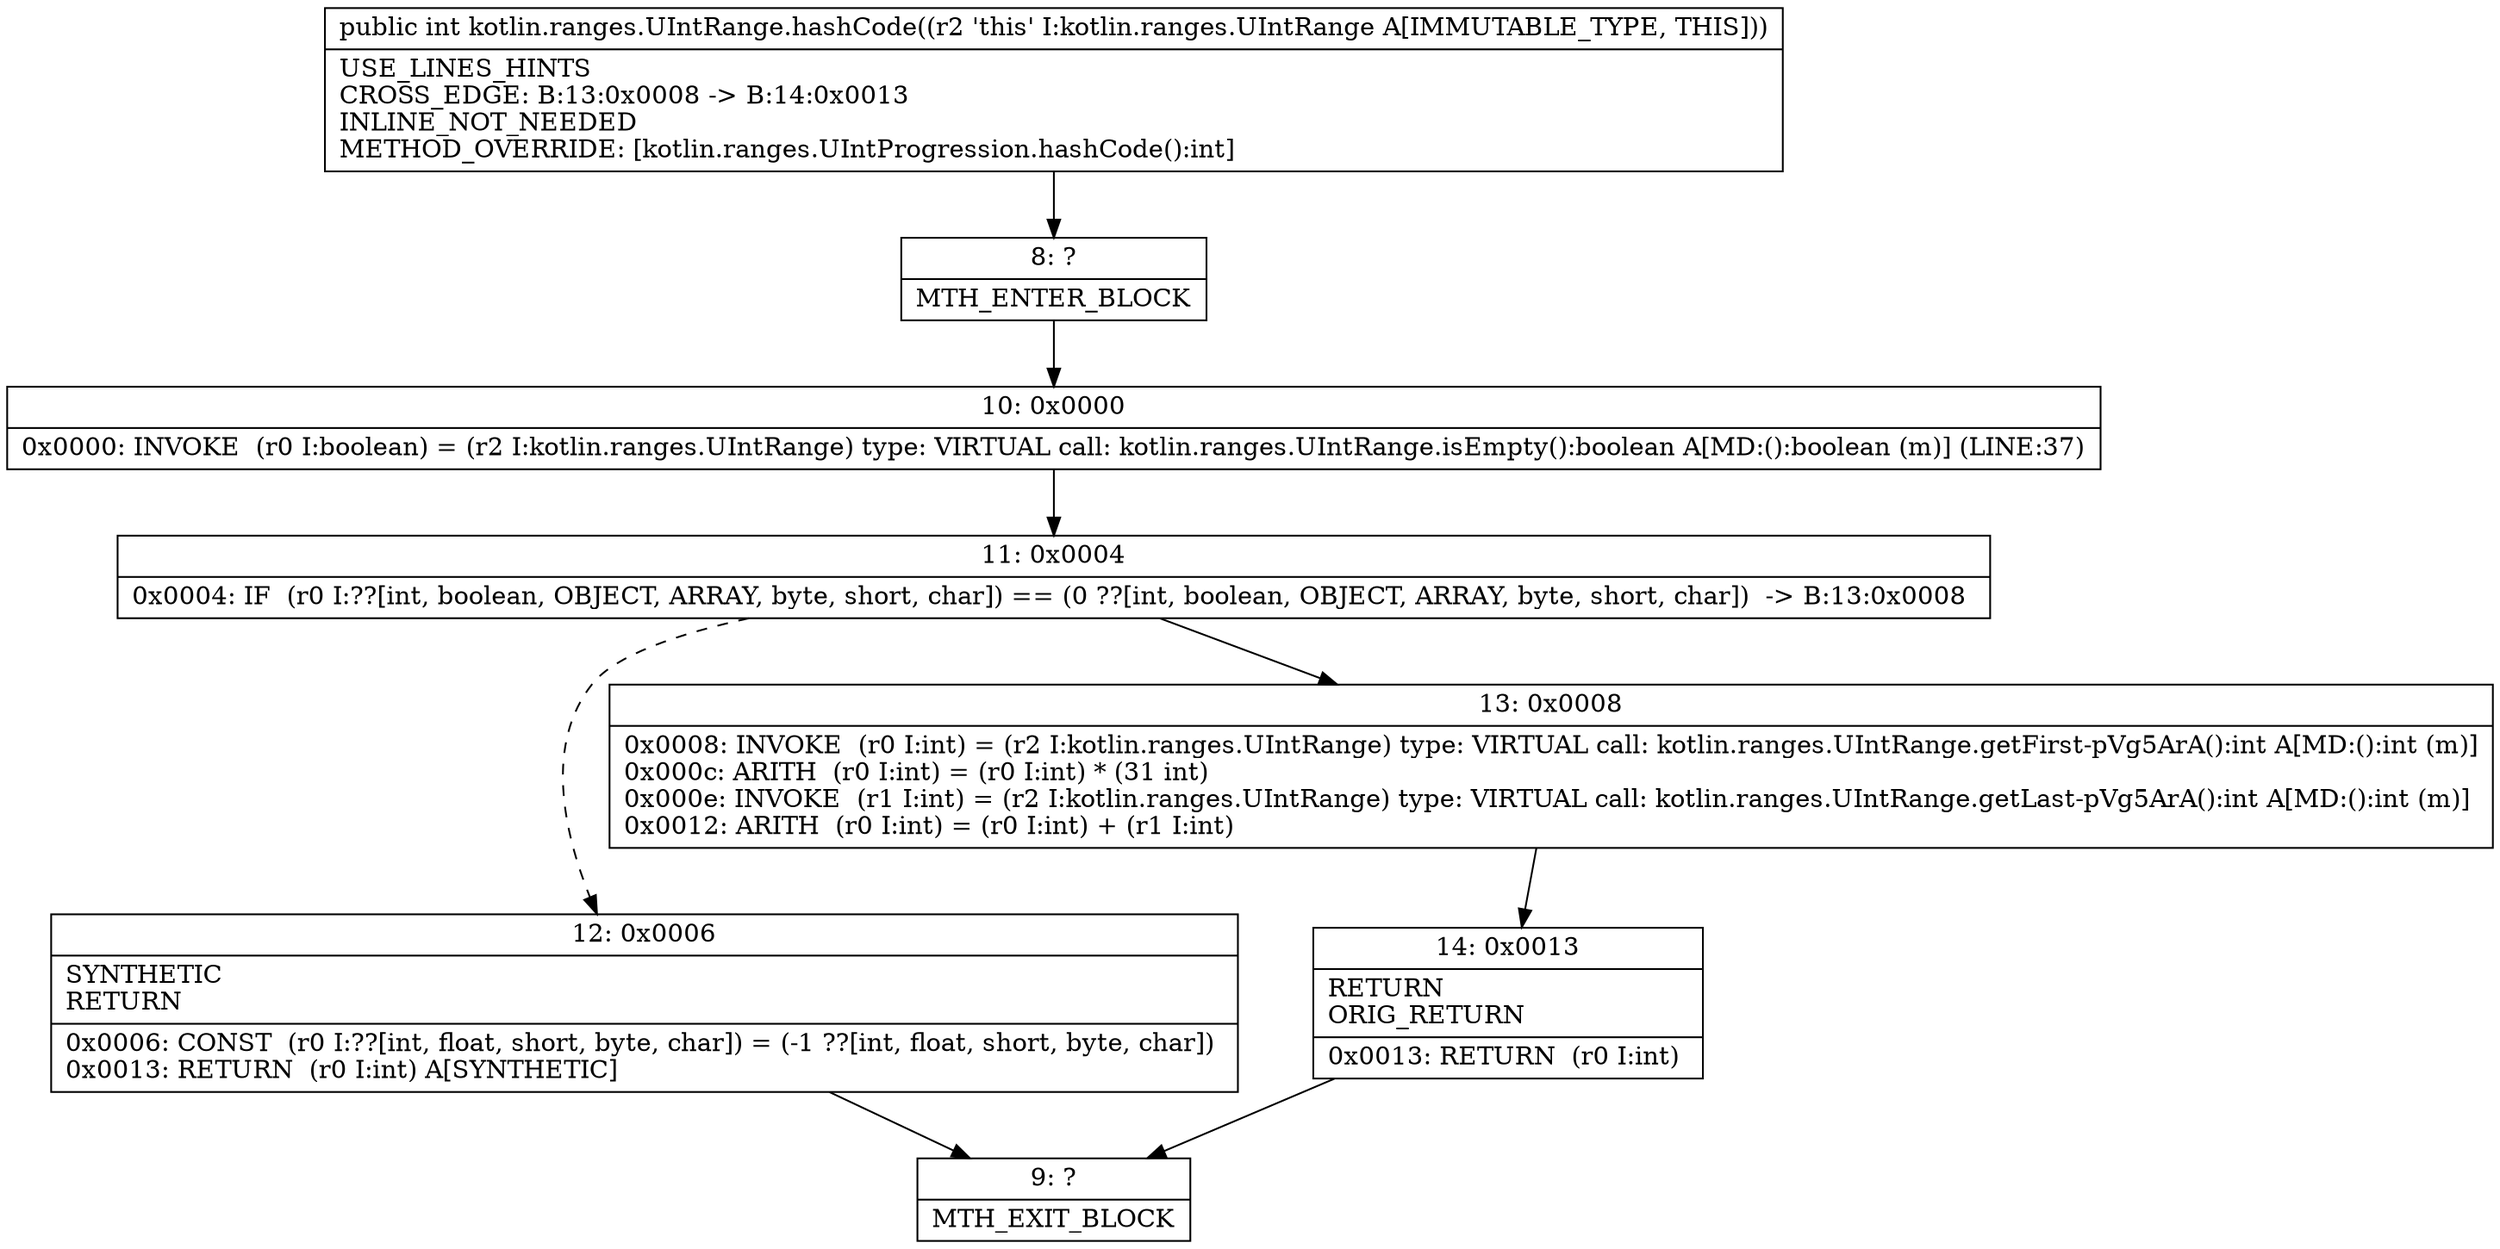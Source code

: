 digraph "CFG forkotlin.ranges.UIntRange.hashCode()I" {
Node_8 [shape=record,label="{8\:\ ?|MTH_ENTER_BLOCK\l}"];
Node_10 [shape=record,label="{10\:\ 0x0000|0x0000: INVOKE  (r0 I:boolean) = (r2 I:kotlin.ranges.UIntRange) type: VIRTUAL call: kotlin.ranges.UIntRange.isEmpty():boolean A[MD:():boolean (m)] (LINE:37)\l}"];
Node_11 [shape=record,label="{11\:\ 0x0004|0x0004: IF  (r0 I:??[int, boolean, OBJECT, ARRAY, byte, short, char]) == (0 ??[int, boolean, OBJECT, ARRAY, byte, short, char])  \-\> B:13:0x0008 \l}"];
Node_12 [shape=record,label="{12\:\ 0x0006|SYNTHETIC\lRETURN\l|0x0006: CONST  (r0 I:??[int, float, short, byte, char]) = (\-1 ??[int, float, short, byte, char]) \l0x0013: RETURN  (r0 I:int) A[SYNTHETIC]\l}"];
Node_9 [shape=record,label="{9\:\ ?|MTH_EXIT_BLOCK\l}"];
Node_13 [shape=record,label="{13\:\ 0x0008|0x0008: INVOKE  (r0 I:int) = (r2 I:kotlin.ranges.UIntRange) type: VIRTUAL call: kotlin.ranges.UIntRange.getFirst\-pVg5ArA():int A[MD:():int (m)]\l0x000c: ARITH  (r0 I:int) = (r0 I:int) * (31 int) \l0x000e: INVOKE  (r1 I:int) = (r2 I:kotlin.ranges.UIntRange) type: VIRTUAL call: kotlin.ranges.UIntRange.getLast\-pVg5ArA():int A[MD:():int (m)]\l0x0012: ARITH  (r0 I:int) = (r0 I:int) + (r1 I:int) \l}"];
Node_14 [shape=record,label="{14\:\ 0x0013|RETURN\lORIG_RETURN\l|0x0013: RETURN  (r0 I:int) \l}"];
MethodNode[shape=record,label="{public int kotlin.ranges.UIntRange.hashCode((r2 'this' I:kotlin.ranges.UIntRange A[IMMUTABLE_TYPE, THIS]))  | USE_LINES_HINTS\lCROSS_EDGE: B:13:0x0008 \-\> B:14:0x0013\lINLINE_NOT_NEEDED\lMETHOD_OVERRIDE: [kotlin.ranges.UIntProgression.hashCode():int]\l}"];
MethodNode -> Node_8;Node_8 -> Node_10;
Node_10 -> Node_11;
Node_11 -> Node_12[style=dashed];
Node_11 -> Node_13;
Node_12 -> Node_9;
Node_13 -> Node_14;
Node_14 -> Node_9;
}

